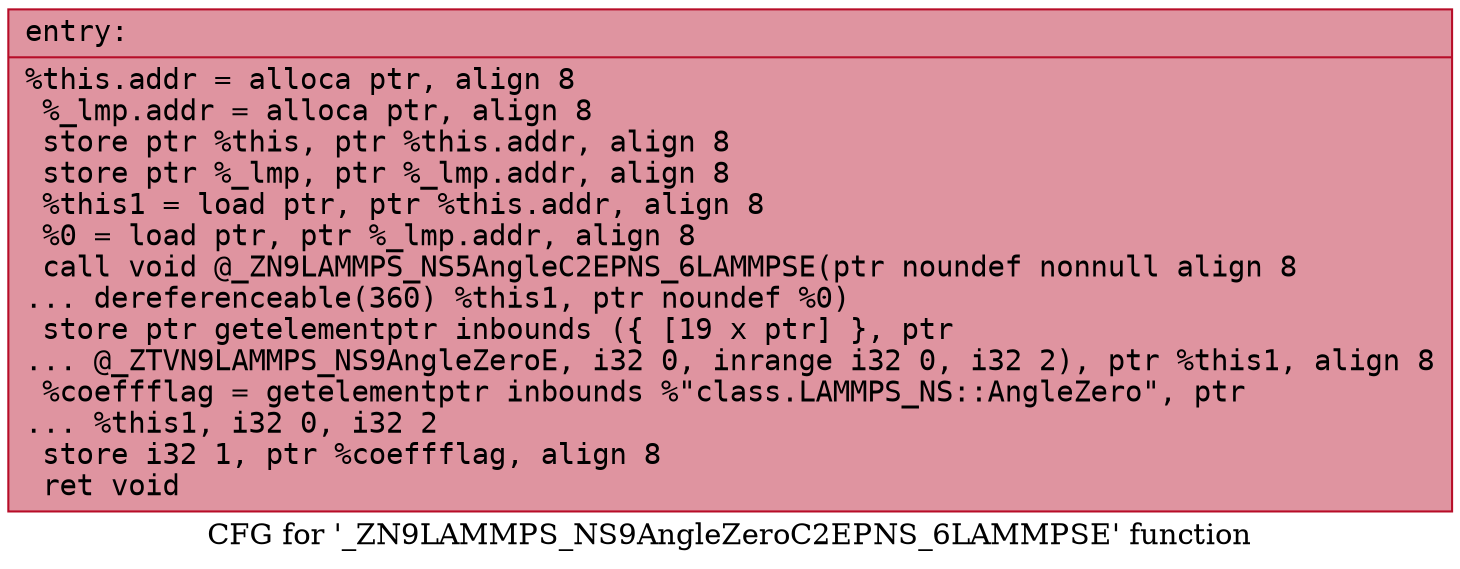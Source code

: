 digraph "CFG for '_ZN9LAMMPS_NS9AngleZeroC2EPNS_6LAMMPSE' function" {
	label="CFG for '_ZN9LAMMPS_NS9AngleZeroC2EPNS_6LAMMPSE' function";

	Node0x55d695298500 [shape=record,color="#b70d28ff", style=filled, fillcolor="#b70d2870" fontname="Courier",label="{entry:\l|  %this.addr = alloca ptr, align 8\l  %_lmp.addr = alloca ptr, align 8\l  store ptr %this, ptr %this.addr, align 8\l  store ptr %_lmp, ptr %_lmp.addr, align 8\l  %this1 = load ptr, ptr %this.addr, align 8\l  %0 = load ptr, ptr %_lmp.addr, align 8\l  call void @_ZN9LAMMPS_NS5AngleC2EPNS_6LAMMPSE(ptr noundef nonnull align 8\l... dereferenceable(360) %this1, ptr noundef %0)\l  store ptr getelementptr inbounds (\{ [19 x ptr] \}, ptr\l... @_ZTVN9LAMMPS_NS9AngleZeroE, i32 0, inrange i32 0, i32 2), ptr %this1, align 8\l  %coeffflag = getelementptr inbounds %\"class.LAMMPS_NS::AngleZero\", ptr\l... %this1, i32 0, i32 2\l  store i32 1, ptr %coeffflag, align 8\l  ret void\l}"];
}
